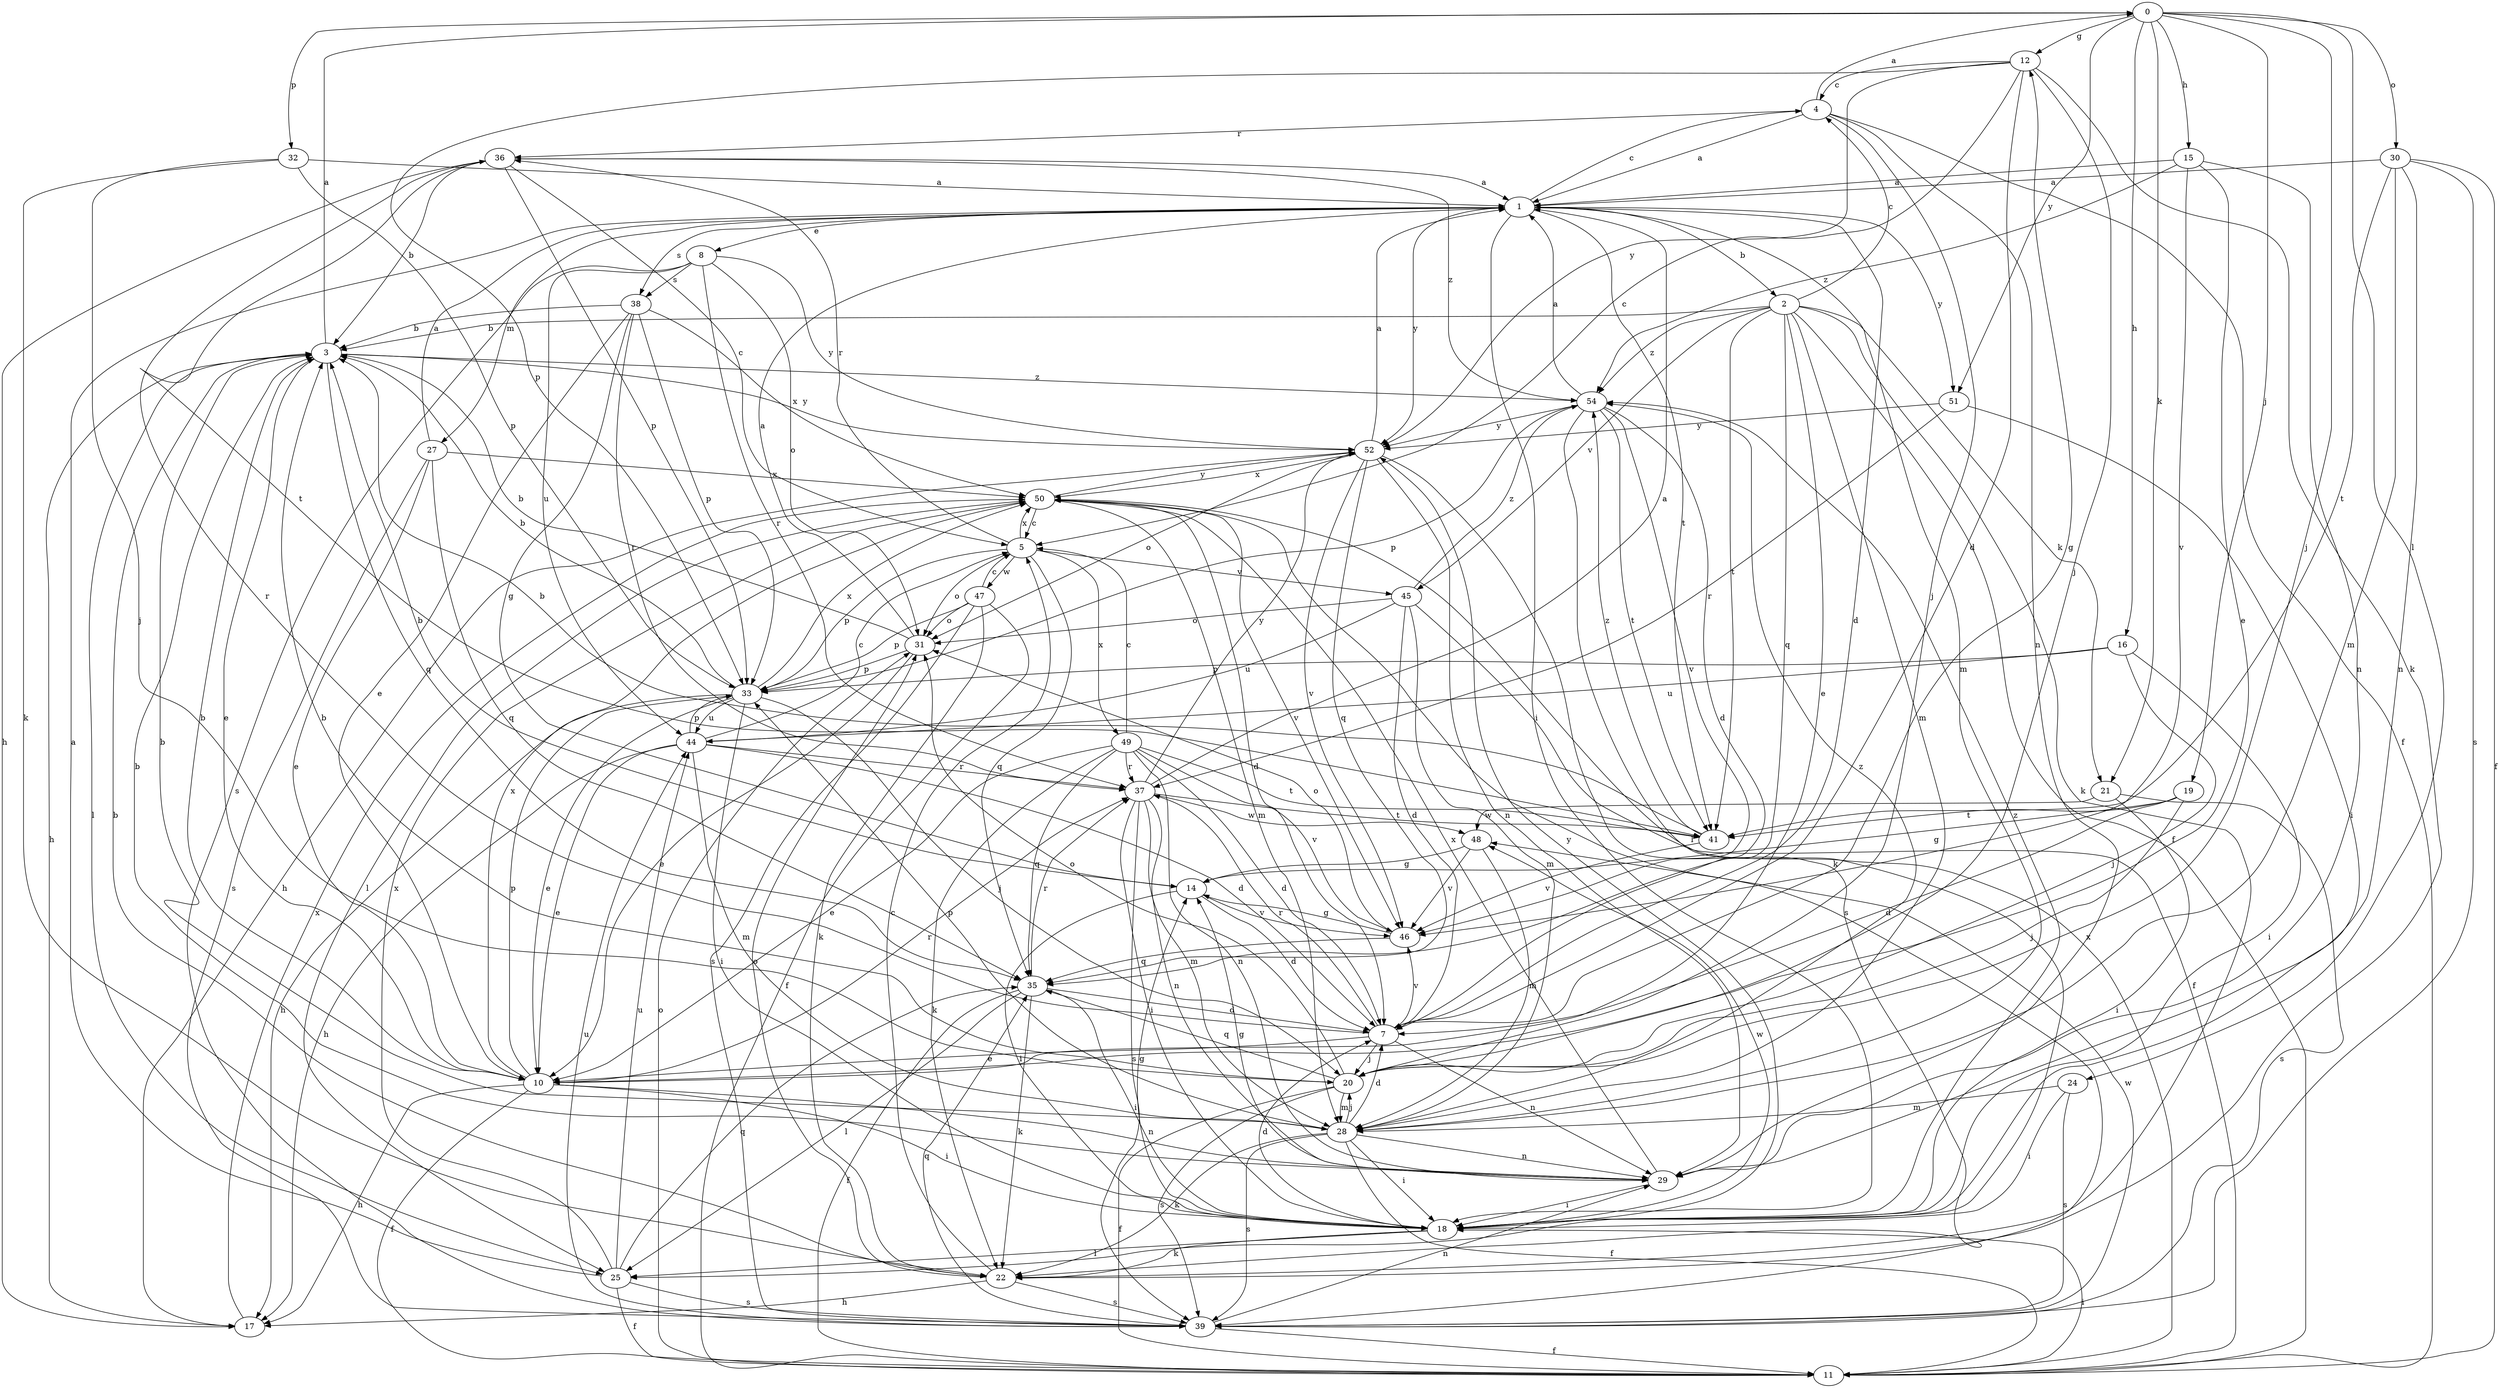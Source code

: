 strict digraph  {
0;
1;
2;
3;
4;
5;
7;
8;
10;
11;
12;
14;
15;
16;
17;
18;
19;
20;
21;
22;
24;
25;
27;
28;
29;
30;
31;
32;
33;
35;
36;
37;
38;
39;
41;
44;
45;
46;
47;
48;
49;
50;
51;
52;
54;
0 -> 12  [label=g];
0 -> 15  [label=h];
0 -> 16  [label=h];
0 -> 19  [label=j];
0 -> 20  [label=j];
0 -> 21  [label=k];
0 -> 24  [label=l];
0 -> 30  [label=o];
0 -> 32  [label=p];
0 -> 51  [label=y];
1 -> 2  [label=b];
1 -> 4  [label=c];
1 -> 7  [label=d];
1 -> 8  [label=e];
1 -> 18  [label=i];
1 -> 27  [label=m];
1 -> 28  [label=m];
1 -> 38  [label=s];
1 -> 41  [label=t];
1 -> 51  [label=y];
1 -> 52  [label=y];
2 -> 3  [label=b];
2 -> 4  [label=c];
2 -> 10  [label=e];
2 -> 11  [label=f];
2 -> 21  [label=k];
2 -> 22  [label=k];
2 -> 28  [label=m];
2 -> 35  [label=q];
2 -> 41  [label=t];
2 -> 45  [label=v];
2 -> 54  [label=z];
3 -> 0  [label=a];
3 -> 10  [label=e];
3 -> 17  [label=h];
3 -> 25  [label=l];
3 -> 35  [label=q];
3 -> 52  [label=y];
3 -> 54  [label=z];
4 -> 0  [label=a];
4 -> 1  [label=a];
4 -> 11  [label=f];
4 -> 20  [label=j];
4 -> 29  [label=n];
4 -> 36  [label=r];
5 -> 31  [label=o];
5 -> 33  [label=p];
5 -> 35  [label=q];
5 -> 36  [label=r];
5 -> 45  [label=v];
5 -> 47  [label=w];
5 -> 49  [label=x];
5 -> 50  [label=x];
7 -> 10  [label=e];
7 -> 12  [label=g];
7 -> 20  [label=j];
7 -> 29  [label=n];
7 -> 36  [label=r];
7 -> 37  [label=r];
7 -> 46  [label=v];
8 -> 31  [label=o];
8 -> 37  [label=r];
8 -> 38  [label=s];
8 -> 39  [label=s];
8 -> 44  [label=u];
8 -> 52  [label=y];
10 -> 3  [label=b];
10 -> 11  [label=f];
10 -> 17  [label=h];
10 -> 18  [label=i];
10 -> 29  [label=n];
10 -> 33  [label=p];
10 -> 37  [label=r];
10 -> 50  [label=x];
11 -> 18  [label=i];
11 -> 31  [label=o];
11 -> 50  [label=x];
12 -> 4  [label=c];
12 -> 5  [label=c];
12 -> 7  [label=d];
12 -> 20  [label=j];
12 -> 22  [label=k];
12 -> 33  [label=p];
12 -> 52  [label=y];
14 -> 3  [label=b];
14 -> 7  [label=d];
14 -> 18  [label=i];
14 -> 46  [label=v];
15 -> 1  [label=a];
15 -> 10  [label=e];
15 -> 29  [label=n];
15 -> 46  [label=v];
15 -> 54  [label=z];
16 -> 18  [label=i];
16 -> 20  [label=j];
16 -> 33  [label=p];
16 -> 44  [label=u];
17 -> 50  [label=x];
18 -> 7  [label=d];
18 -> 14  [label=g];
18 -> 22  [label=k];
18 -> 25  [label=l];
18 -> 48  [label=w];
18 -> 52  [label=y];
18 -> 54  [label=z];
19 -> 7  [label=d];
19 -> 14  [label=g];
19 -> 20  [label=j];
19 -> 41  [label=t];
20 -> 3  [label=b];
20 -> 11  [label=f];
20 -> 28  [label=m];
20 -> 31  [label=o];
20 -> 35  [label=q];
20 -> 39  [label=s];
21 -> 18  [label=i];
21 -> 39  [label=s];
21 -> 48  [label=w];
22 -> 3  [label=b];
22 -> 5  [label=c];
22 -> 17  [label=h];
22 -> 31  [label=o];
22 -> 39  [label=s];
24 -> 18  [label=i];
24 -> 28  [label=m];
24 -> 39  [label=s];
25 -> 1  [label=a];
25 -> 11  [label=f];
25 -> 35  [label=q];
25 -> 39  [label=s];
25 -> 44  [label=u];
25 -> 50  [label=x];
27 -> 1  [label=a];
27 -> 10  [label=e];
27 -> 35  [label=q];
27 -> 39  [label=s];
27 -> 50  [label=x];
28 -> 3  [label=b];
28 -> 7  [label=d];
28 -> 11  [label=f];
28 -> 18  [label=i];
28 -> 20  [label=j];
28 -> 22  [label=k];
28 -> 29  [label=n];
28 -> 33  [label=p];
28 -> 39  [label=s];
28 -> 54  [label=z];
29 -> 3  [label=b];
29 -> 14  [label=g];
29 -> 18  [label=i];
29 -> 50  [label=x];
30 -> 1  [label=a];
30 -> 11  [label=f];
30 -> 28  [label=m];
30 -> 29  [label=n];
30 -> 39  [label=s];
30 -> 41  [label=t];
31 -> 1  [label=a];
31 -> 3  [label=b];
31 -> 10  [label=e];
31 -> 33  [label=p];
32 -> 1  [label=a];
32 -> 20  [label=j];
32 -> 22  [label=k];
32 -> 33  [label=p];
33 -> 3  [label=b];
33 -> 10  [label=e];
33 -> 17  [label=h];
33 -> 18  [label=i];
33 -> 20  [label=j];
33 -> 44  [label=u];
33 -> 50  [label=x];
35 -> 7  [label=d];
35 -> 11  [label=f];
35 -> 18  [label=i];
35 -> 22  [label=k];
35 -> 25  [label=l];
35 -> 37  [label=r];
36 -> 1  [label=a];
36 -> 3  [label=b];
36 -> 5  [label=c];
36 -> 17  [label=h];
36 -> 33  [label=p];
36 -> 41  [label=t];
36 -> 54  [label=z];
37 -> 1  [label=a];
37 -> 18  [label=i];
37 -> 28  [label=m];
37 -> 29  [label=n];
37 -> 39  [label=s];
37 -> 41  [label=t];
37 -> 48  [label=w];
37 -> 52  [label=y];
38 -> 3  [label=b];
38 -> 10  [label=e];
38 -> 14  [label=g];
38 -> 33  [label=p];
38 -> 37  [label=r];
38 -> 50  [label=x];
39 -> 11  [label=f];
39 -> 29  [label=n];
39 -> 35  [label=q];
39 -> 44  [label=u];
39 -> 48  [label=w];
41 -> 3  [label=b];
41 -> 46  [label=v];
41 -> 54  [label=z];
44 -> 5  [label=c];
44 -> 7  [label=d];
44 -> 10  [label=e];
44 -> 17  [label=h];
44 -> 28  [label=m];
44 -> 33  [label=p];
44 -> 37  [label=r];
45 -> 7  [label=d];
45 -> 11  [label=f];
45 -> 28  [label=m];
45 -> 31  [label=o];
45 -> 44  [label=u];
45 -> 54  [label=z];
46 -> 14  [label=g];
46 -> 31  [label=o];
46 -> 35  [label=q];
47 -> 5  [label=c];
47 -> 11  [label=f];
47 -> 22  [label=k];
47 -> 31  [label=o];
47 -> 33  [label=p];
47 -> 39  [label=s];
48 -> 14  [label=g];
48 -> 28  [label=m];
48 -> 46  [label=v];
49 -> 5  [label=c];
49 -> 7  [label=d];
49 -> 10  [label=e];
49 -> 22  [label=k];
49 -> 29  [label=n];
49 -> 35  [label=q];
49 -> 37  [label=r];
49 -> 41  [label=t];
49 -> 46  [label=v];
50 -> 5  [label=c];
50 -> 7  [label=d];
50 -> 25  [label=l];
50 -> 28  [label=m];
50 -> 39  [label=s];
50 -> 46  [label=v];
50 -> 52  [label=y];
51 -> 18  [label=i];
51 -> 37  [label=r];
51 -> 52  [label=y];
52 -> 1  [label=a];
52 -> 17  [label=h];
52 -> 22  [label=k];
52 -> 29  [label=n];
52 -> 31  [label=o];
52 -> 35  [label=q];
52 -> 46  [label=v];
52 -> 50  [label=x];
54 -> 1  [label=a];
54 -> 7  [label=d];
54 -> 25  [label=l];
54 -> 33  [label=p];
54 -> 41  [label=t];
54 -> 46  [label=v];
54 -> 52  [label=y];
}
